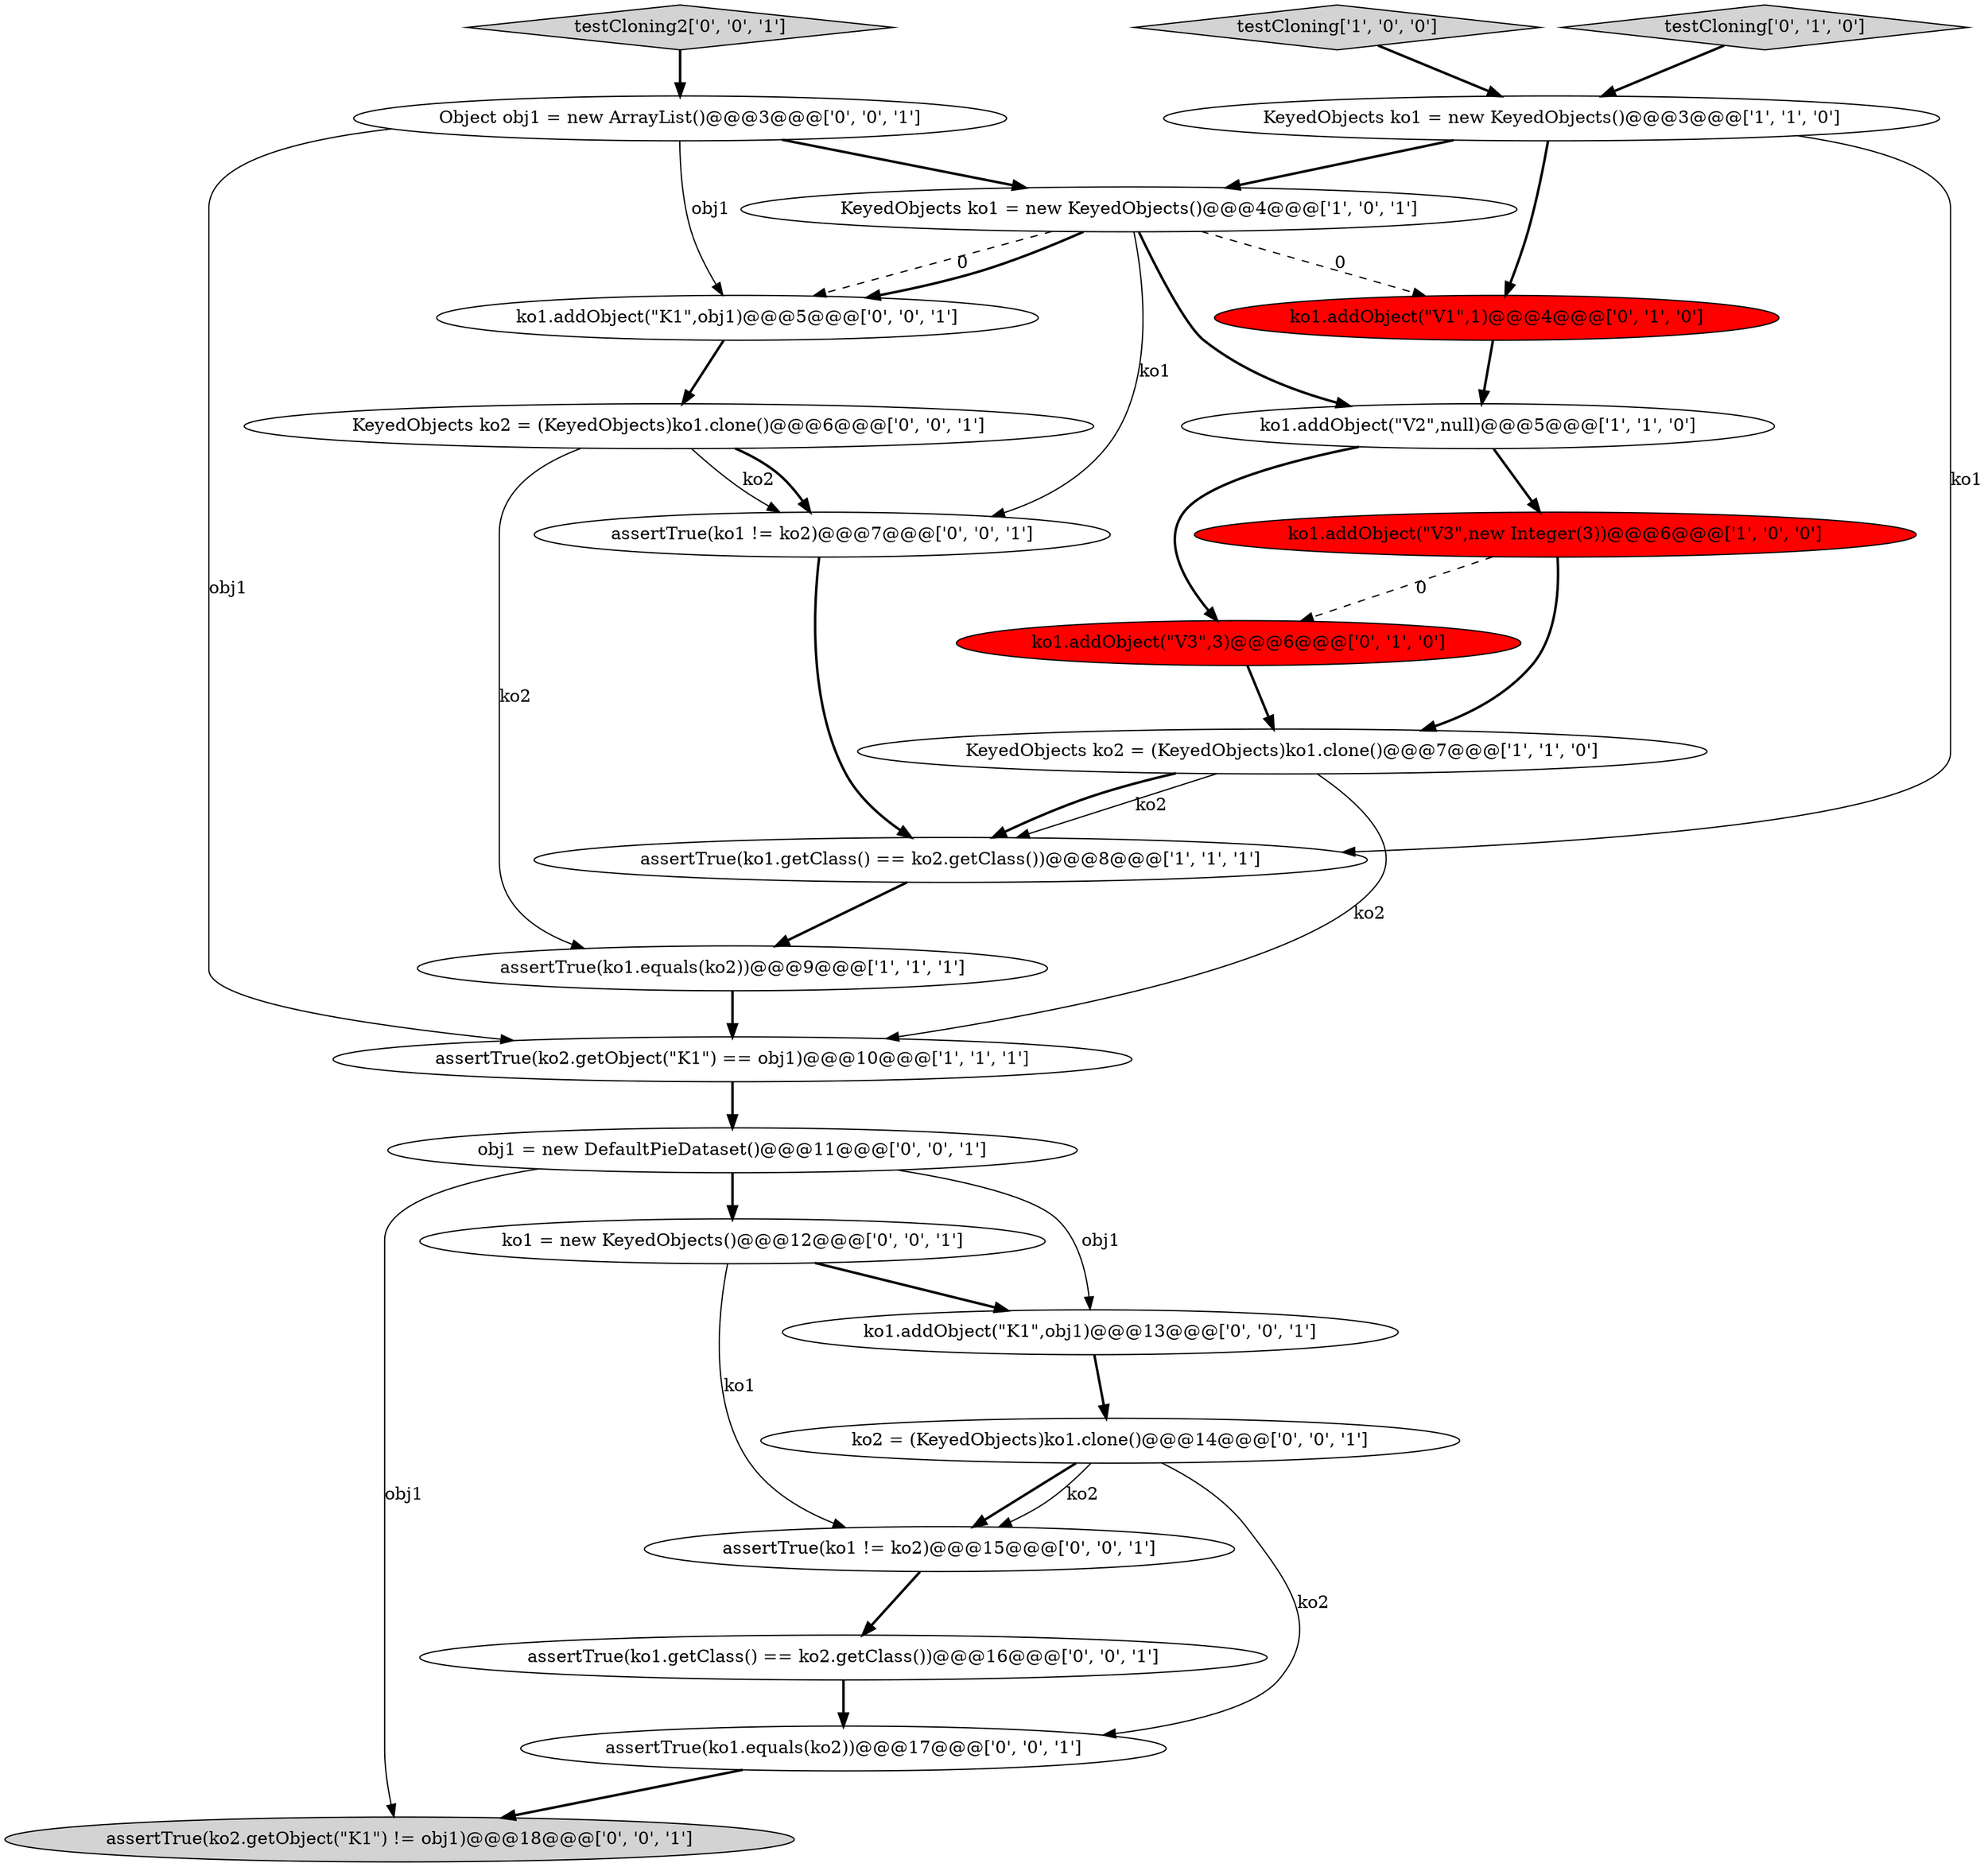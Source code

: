 digraph {
0 [style = filled, label = "assertTrue(ko2.getObject(\"K1\") == obj1)@@@10@@@['1', '1', '1']", fillcolor = white, shape = ellipse image = "AAA0AAABBB1BBB"];
22 [style = filled, label = "assertTrue(ko1.getClass() == ko2.getClass())@@@16@@@['0', '0', '1']", fillcolor = white, shape = ellipse image = "AAA0AAABBB3BBB"];
12 [style = filled, label = "ko1.addObject(\"K1\",obj1)@@@5@@@['0', '0', '1']", fillcolor = white, shape = ellipse image = "AAA0AAABBB3BBB"];
3 [style = filled, label = "KeyedObjects ko2 = (KeyedObjects)ko1.clone()@@@7@@@['1', '1', '0']", fillcolor = white, shape = ellipse image = "AAA0AAABBB1BBB"];
16 [style = filled, label = "KeyedObjects ko2 = (KeyedObjects)ko1.clone()@@@6@@@['0', '0', '1']", fillcolor = white, shape = ellipse image = "AAA0AAABBB3BBB"];
19 [style = filled, label = "ko1.addObject(\"K1\",obj1)@@@13@@@['0', '0', '1']", fillcolor = white, shape = ellipse image = "AAA0AAABBB3BBB"];
10 [style = filled, label = "ko1.addObject(\"V3\",3)@@@6@@@['0', '1', '0']", fillcolor = red, shape = ellipse image = "AAA1AAABBB2BBB"];
17 [style = filled, label = "testCloning2['0', '0', '1']", fillcolor = lightgray, shape = diamond image = "AAA0AAABBB3BBB"];
20 [style = filled, label = "obj1 = new DefaultPieDataset()@@@11@@@['0', '0', '1']", fillcolor = white, shape = ellipse image = "AAA0AAABBB3BBB"];
6 [style = filled, label = "KeyedObjects ko1 = new KeyedObjects()@@@3@@@['1', '1', '0']", fillcolor = white, shape = ellipse image = "AAA0AAABBB1BBB"];
15 [style = filled, label = "assertTrue(ko2.getObject(\"K1\") != obj1)@@@18@@@['0', '0', '1']", fillcolor = lightgray, shape = ellipse image = "AAA0AAABBB3BBB"];
2 [style = filled, label = "ko1.addObject(\"V2\",null)@@@5@@@['1', '1', '0']", fillcolor = white, shape = ellipse image = "AAA0AAABBB1BBB"];
18 [style = filled, label = "assertTrue(ko1 != ko2)@@@7@@@['0', '0', '1']", fillcolor = white, shape = ellipse image = "AAA0AAABBB3BBB"];
9 [style = filled, label = "testCloning['0', '1', '0']", fillcolor = lightgray, shape = diamond image = "AAA0AAABBB2BBB"];
24 [style = filled, label = "ko1 = new KeyedObjects()@@@12@@@['0', '0', '1']", fillcolor = white, shape = ellipse image = "AAA0AAABBB3BBB"];
7 [style = filled, label = "ko1.addObject(\"V3\",new Integer(3))@@@6@@@['1', '0', '0']", fillcolor = red, shape = ellipse image = "AAA1AAABBB1BBB"];
8 [style = filled, label = "assertTrue(ko1.getClass() == ko2.getClass())@@@8@@@['1', '1', '1']", fillcolor = white, shape = ellipse image = "AAA0AAABBB1BBB"];
21 [style = filled, label = "assertTrue(ko1 != ko2)@@@15@@@['0', '0', '1']", fillcolor = white, shape = ellipse image = "AAA0AAABBB3BBB"];
4 [style = filled, label = "KeyedObjects ko1 = new KeyedObjects()@@@4@@@['1', '0', '1']", fillcolor = white, shape = ellipse image = "AAA0AAABBB1BBB"];
5 [style = filled, label = "testCloning['1', '0', '0']", fillcolor = lightgray, shape = diamond image = "AAA0AAABBB1BBB"];
11 [style = filled, label = "ko1.addObject(\"V1\",1)@@@4@@@['0', '1', '0']", fillcolor = red, shape = ellipse image = "AAA1AAABBB2BBB"];
23 [style = filled, label = "ko2 = (KeyedObjects)ko1.clone()@@@14@@@['0', '0', '1']", fillcolor = white, shape = ellipse image = "AAA0AAABBB3BBB"];
13 [style = filled, label = "Object obj1 = new ArrayList()@@@3@@@['0', '0', '1']", fillcolor = white, shape = ellipse image = "AAA0AAABBB3BBB"];
1 [style = filled, label = "assertTrue(ko1.equals(ko2))@@@9@@@['1', '1', '1']", fillcolor = white, shape = ellipse image = "AAA0AAABBB1BBB"];
14 [style = filled, label = "assertTrue(ko1.equals(ko2))@@@17@@@['0', '0', '1']", fillcolor = white, shape = ellipse image = "AAA0AAABBB3BBB"];
16->1 [style = solid, label="ko2"];
16->18 [style = solid, label="ko2"];
16->18 [style = bold, label=""];
24->19 [style = bold, label=""];
3->8 [style = solid, label="ko2"];
10->3 [style = bold, label=""];
13->12 [style = solid, label="obj1"];
12->16 [style = bold, label=""];
4->2 [style = bold, label=""];
1->0 [style = bold, label=""];
2->10 [style = bold, label=""];
11->2 [style = bold, label=""];
7->3 [style = bold, label=""];
9->6 [style = bold, label=""];
20->19 [style = solid, label="obj1"];
4->12 [style = dashed, label="0"];
8->1 [style = bold, label=""];
6->4 [style = bold, label=""];
6->8 [style = solid, label="ko1"];
5->6 [style = bold, label=""];
23->21 [style = bold, label=""];
21->22 [style = bold, label=""];
3->8 [style = bold, label=""];
6->11 [style = bold, label=""];
19->23 [style = bold, label=""];
4->18 [style = solid, label="ko1"];
23->14 [style = solid, label="ko2"];
23->21 [style = solid, label="ko2"];
13->0 [style = solid, label="obj1"];
4->12 [style = bold, label=""];
7->10 [style = dashed, label="0"];
0->20 [style = bold, label=""];
14->15 [style = bold, label=""];
17->13 [style = bold, label=""];
18->8 [style = bold, label=""];
2->7 [style = bold, label=""];
4->11 [style = dashed, label="0"];
20->15 [style = solid, label="obj1"];
22->14 [style = bold, label=""];
20->24 [style = bold, label=""];
3->0 [style = solid, label="ko2"];
24->21 [style = solid, label="ko1"];
13->4 [style = bold, label=""];
}
